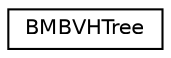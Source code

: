 digraph G
{
  edge [fontname="Helvetica",fontsize="10",labelfontname="Helvetica",labelfontsize="10"];
  node [fontname="Helvetica",fontsize="10",shape=record];
  rankdir=LR;
  Node1 [label="BMBVHTree",height=0.2,width=0.4,color="black", fillcolor="white", style="filled",URL="$d4/df5/structBMBVHTree.html"];
}
